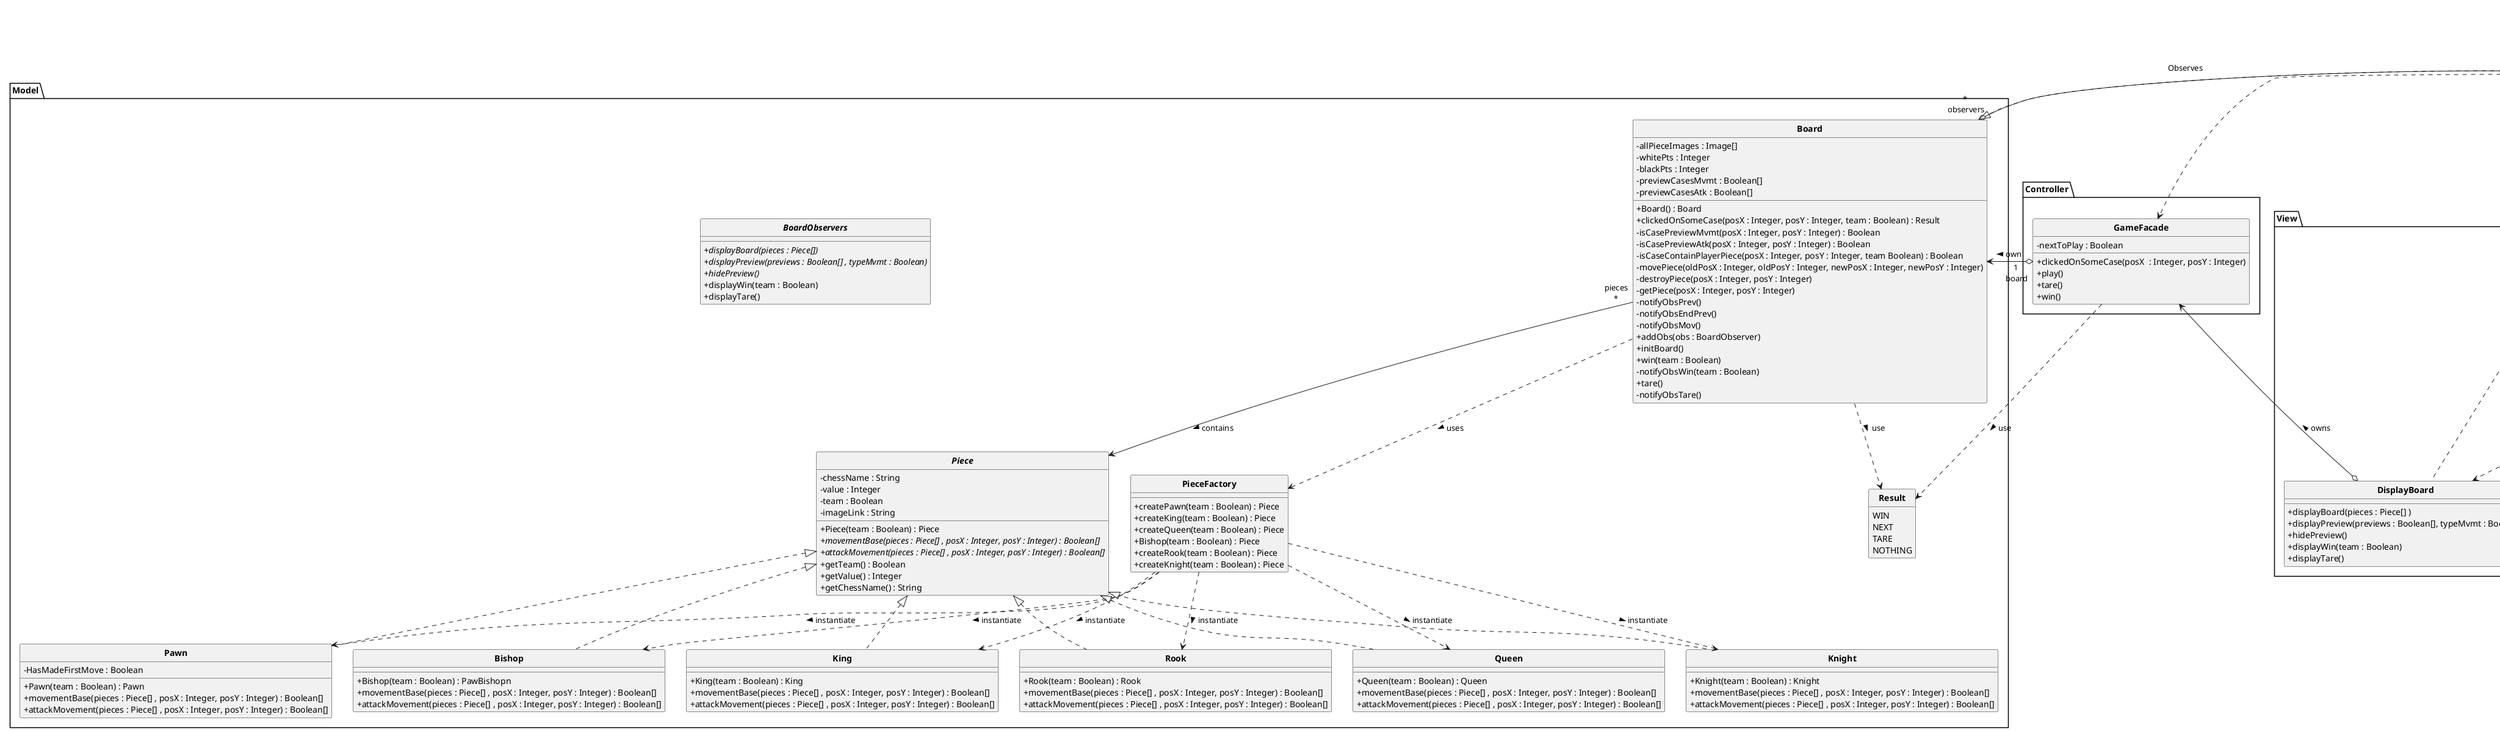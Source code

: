     @startuml

    skinparam style strictuml
    skinparam classAttributeIconSize 0
    skinparam classFontStyle Bold
    hide enum methods

    class Main{
        + main() : int
    }

    package Controller{
        class GameFacade{
            - nextToPlay : Boolean
            
            
            + clickedOnSomeCase(posX  : Integer, posY : Integer)
            + play()
            + tare()
            + win()
        }

        
    }

    


    package Model{


        class PieceFactory{
            + createPawn(team : Boolean) : Piece
            + createKing(team : Boolean) : Piece
            + createQueen(team : Boolean) : Piece
            + Bishop(team : Boolean) : Piece
            + createRook(team : Boolean) : Piece
            + createKnight(team : Boolean) : Piece
        }
        

        class Board{
            - allPieceImages : Image[] 
            - whitePts : Integer
            - blackPts : Integer
            - previewCasesMvmt : Boolean[] 
            - previewCasesAtk : Boolean[] 

            + Board() : Board
            + clickedOnSomeCase(posX : Integer, posY : Integer, team : Boolean) : Result
            - isCasePreviewMvmt(posX : Integer, posY : Integer) : Boolean
            - isCasePreviewAtk(posX : Integer, posY : Integer) : Boolean
            - isCaseContainPlayerPiece(posX : Integer, posY : Integer, team Boolean) : Boolean
            - movePiece(oldPosX : Integer, oldPosY : Integer, newPosX : Integer, newPosY : Integer)
            - destroyPiece(posX : Integer, posY : Integer)
            - getPiece(posX : Integer, posY : Integer)
            - notifyObsPrev()
            - notifyObsEndPrev()
            - notifyObsMov()
            + addObs(obs : BoardObserver)
            + initBoard()
            + win(team : Boolean)
            - notifyObsWin(team : Boolean)
            + tare()
            - notifyObsTare()
        }

        
        
        abstract class Piece{
            - chessName : String
            - value : Integer
            - team : Boolean
            - imageLink : String

            + Piece(team : Boolean) : Piece 
            + movementBase(pieces : Piece[] , posX : Integer, posY : Integer) : Boolean[] {abstract}
            + attackMovement(pieces : Piece[] , posX : Integer, posY : Integer) : Boolean[] {abstract}
            + getTeam() : Boolean
            + getValue() : Integer
            + getChessName() : String
        }

        class Pawn implements Piece{
            + Pawn(team : Boolean) : Pawn 
            + movementBase(pieces : Piece[] , posX : Integer, posY : Integer) : Boolean[]
            + attackMovement(pieces : Piece[] , posX : Integer, posY : Integer) : Boolean[]
            -HasMadeFirstMove : Boolean
        }

        class King implements Piece{
            + King(team : Boolean) : King 
            + movementBase(pieces : Piece[] , posX : Integer, posY : Integer) : Boolean[]
            + attackMovement(pieces : Piece[] , posX : Integer, posY : Integer) : Boolean[]
        }

        class Queen implements Piece{
            + Queen(team : Boolean) : Queen 
            + movementBase(pieces : Piece[] , posX : Integer, posY : Integer) : Boolean[]
            + attackMovement(pieces : Piece[] , posX : Integer, posY : Integer) : Boolean[]
        }

        class Bishop implements Piece{
            + Bishop(team : Boolean) : PawBishopn 
            + movementBase(pieces : Piece[] , posX : Integer, posY : Integer) : Boolean[]
            + attackMovement(pieces : Piece[] , posX : Integer, posY : Integer) : Boolean[]
        }

        class Rook implements Piece{
            + Rook(team : Boolean) : Rook 
            + movementBase(pieces : Piece[] , posX : Integer, posY : Integer) : Boolean[]
            + attackMovement(pieces : Piece[] , posX : Integer, posY : Integer) : Boolean[]
        }

        class Knight implements Piece{
            + Knight(team : Boolean) : Knight 
            + movementBase(pieces : Piece[] , posX : Integer, posY : Integer) : Boolean[]
            + attackMovement(pieces : Piece[] , posX : Integer, posY : Integer) : Boolean[]
        }

        interface BoardObservers{
            + displayBoard(pieces : Piece[]) {abstract}
            + displayPreview(previews : Boolean[] , typeMvmt : Boolean) {abstract}
            + hidePreview() {abstract}
            + displayWin(team : Boolean)
            + displayTare()
            
        }

        Enum Result{
            WIN
            NEXT
            TARE
            NOTHING
        }
    }

    package View{

        'two observers
        'this one is displaying everything with swing
         class DisplayBoard implements BoardObservers{
            + displayBoard(pieces : Piece[] )
            + displayPreview(previews : Boolean[], typeMvmt : Boolean)
            + hidePreview()
            + displayWin(team : Boolean)
            + displayTare()
        }

        class Terminal implements BoardObservers{
            + displayBoard(piece[] pieces)
            + displayPreview(Boolean[] previews, Boolean typeMvmt)
            + hidePreview()
            + displayWin(team: Boolean)
            + displayTare()
        }
    }

    
    

    'Terminal o-> PreviewMovement
   

    GameFacade "1\n board" o-> Board : "own >"
    GameFacade ..> Result : "use >"
    


    Board "pieces\n*" -> Piece : "contains >"

    Board ..> PieceFactory : "uses >"
    Board "*\n observers" o-> BoardObservers : "is observed by"
    Board ..> Result : "use >"
    
    PieceFactory .d.> Pawn : "instantiate >" 
    PieceFactory .d.> King : "instantiate >" 
    PieceFactory .d.> Queen : "instantiate >" 
    PieceFactory .d.> Bishop : "instantiate >" 
    PieceFactory .d.> Rook : "instantiate >" 
    PieceFactory .d.> Knight : "instantiate >" 

    BoardObservers ..|> Board : "Observes"

    Main .d.> GameFacade : "instantiate >"
    Main .d.> DisplayBoard : "instantiate >"
    Main -.d.> Terminal : "instantiate >"

    DisplayBoard o-u-> GameFacade : "owns >"




    @enduml